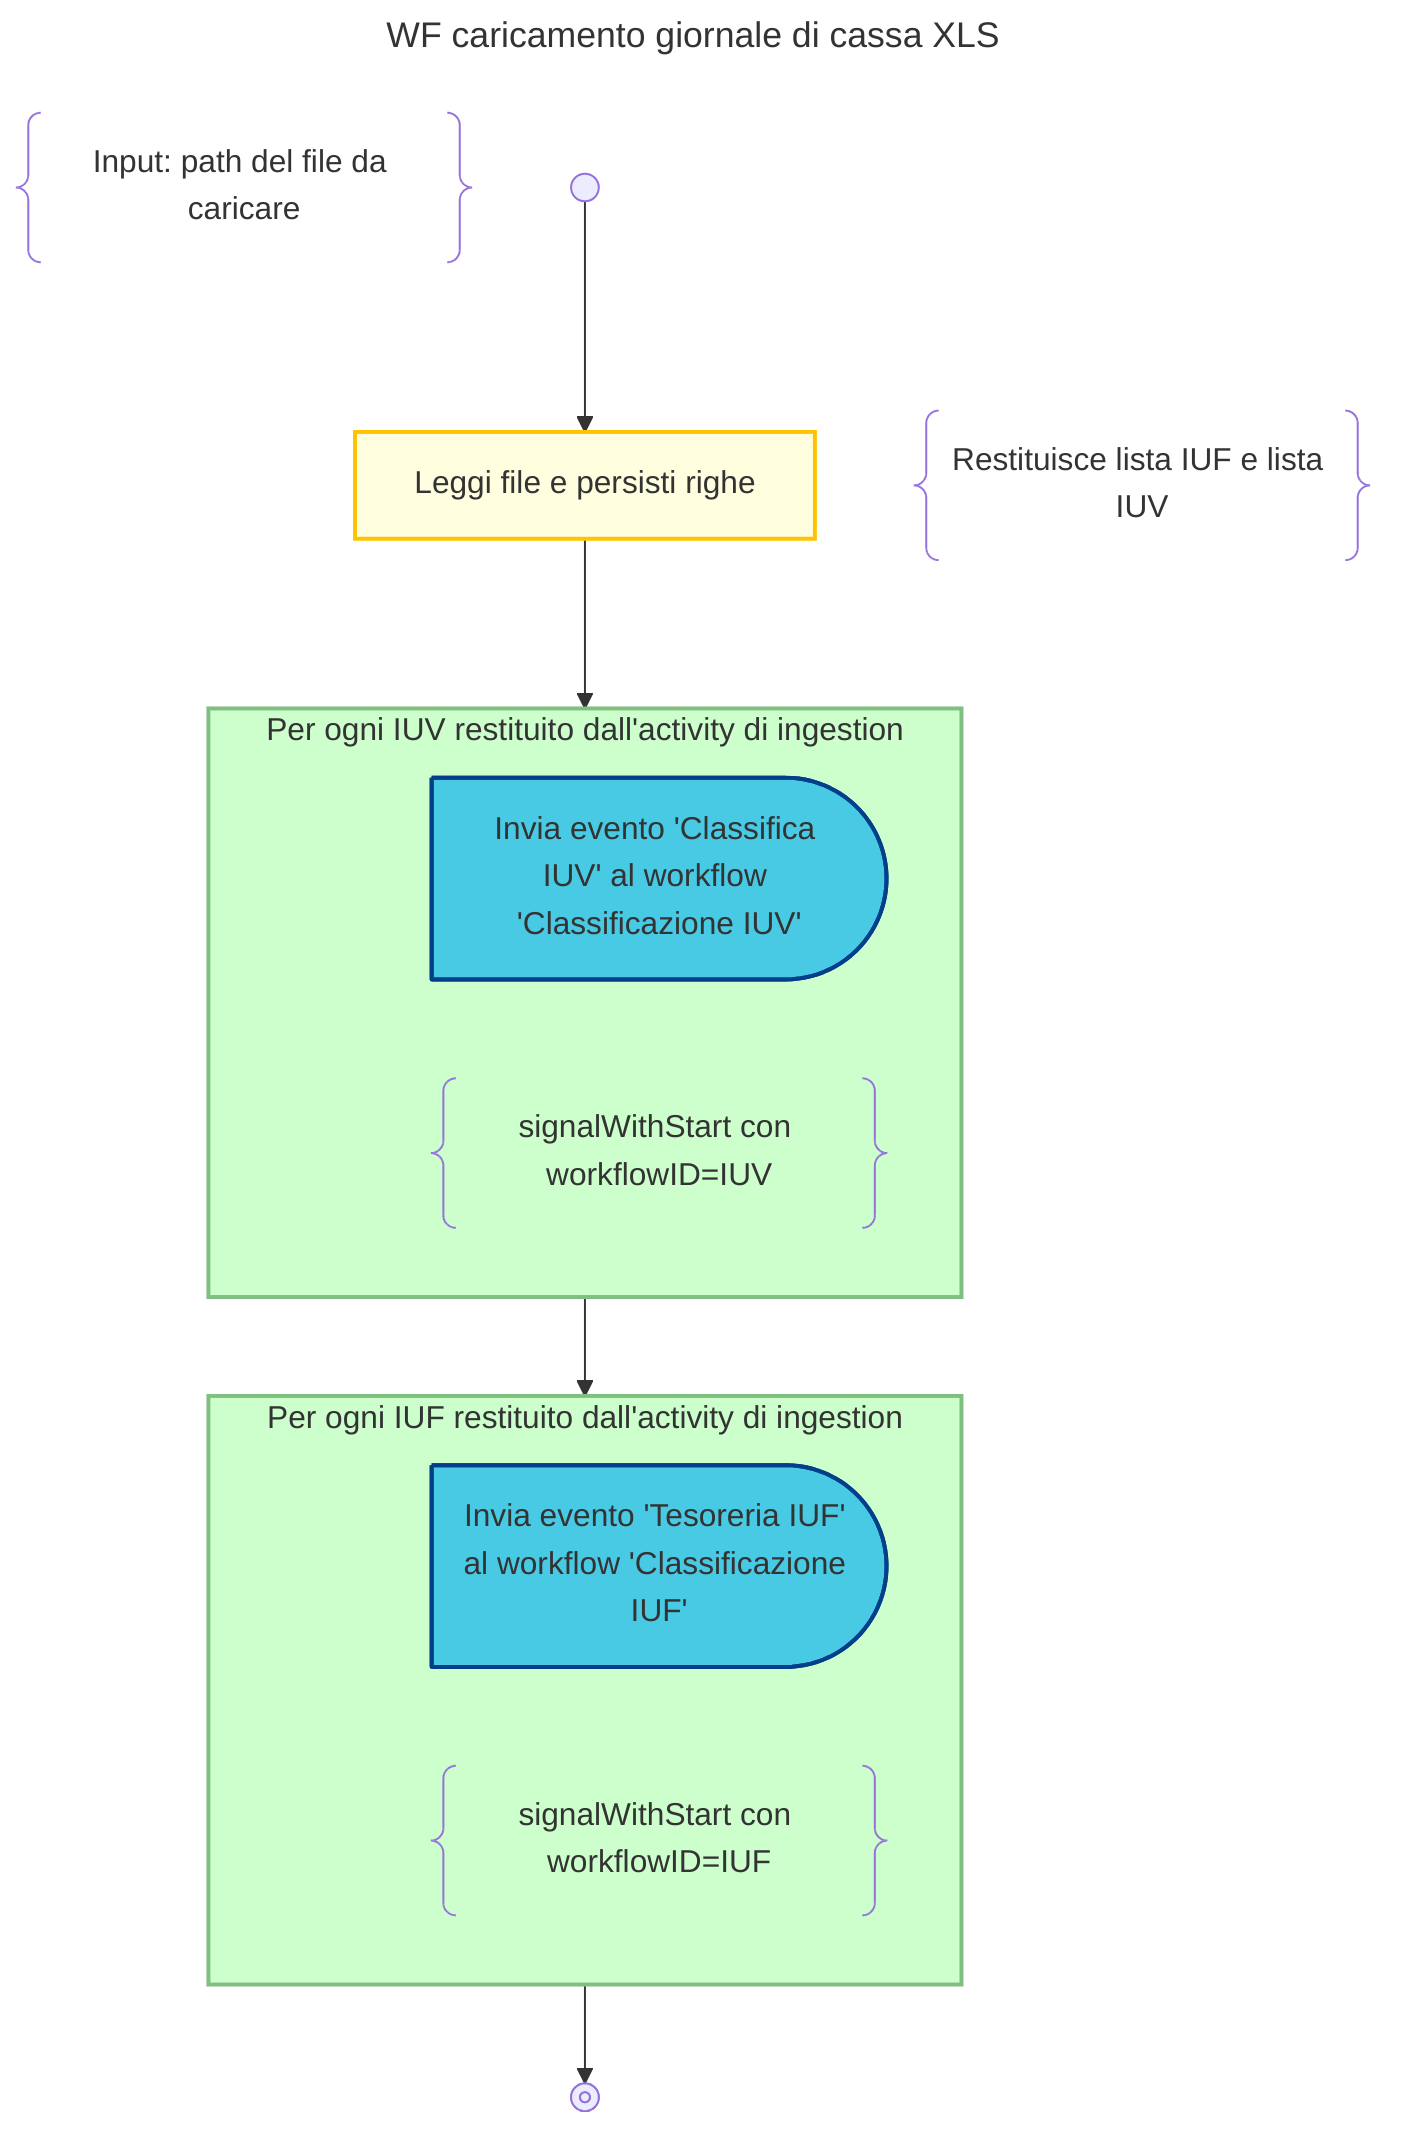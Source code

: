 ---
title: WF caricamento giornale di cassa XLS
---
flowchart TD
    DESCRIPTION@{ shape: braces, label: "Input: path del file da caricare" }
    START@{shape: start} --> INGESTION:::activity@{label: "Leggi file e persisti righe"}

    subgraph INGESTION_NOTE_BLOCK
        INGESTION
        INGESTION_NOTE@{shape: braces, label: "Restituisce lista IUF e lista IUV"}
    end
    class INGESTION_NOTE_BLOCK note_block

    INGESTION --> LOOP_IUVs

    subgraph LOOP_IUVs["Per ogni IUV restituito dall'activity di ingestion"]

        %% dummy block added to have an empty line
        DUMMY1:::hidden-->SIGNAL_IUV
        linkStyle 2 display:none;

        SIGNAL_IUV:::send-signal@{shape: delay, label: "Invia evento 'Classifica IUV' al workflow 'Classificazione IUV'"}
        NOTE_SIGNAL_IUV@{ shape: braces, label: "signalWithStart con workflowID=IUV" }
    end
    class LOOP_IUVs loop

    LOOP_IUVs --> LOOP_IUFs

    subgraph LOOP_IUFs["Per ogni IUF restituito dall'activity di ingestion"]

        %% dummy block added to have an empty line
        DUMMY2:::hidden-->SIGNAL_IUF
        linkStyle 4 display:none;

        SIGNAL_IUF:::send-signal@{shape: delay, label: "Invia evento 'Tesoreria IUF' al workflow 'Classificazione IUF'"}
        NOTE_SIGNAL_IUF@{ shape: braces, label: "signalWithStart con workflowID=IUF" }
    end
    class LOOP_IUFs loop

    LOOP_IUFs --> END@{shape: stop}


    classDef hidden display:none;
    classDef note_block display:none;
    classDef activity fill:#FFFFE0, stroke:#ffc300, stroke-width:2px;
    classDef loop fill:#CCFFCC, stroke:#7FBF7F, stroke-width:2px, padding-bottom: 5px;
    classDef send-signal fill:#48cae4, stroke:#023e8a, stroke-width:2px